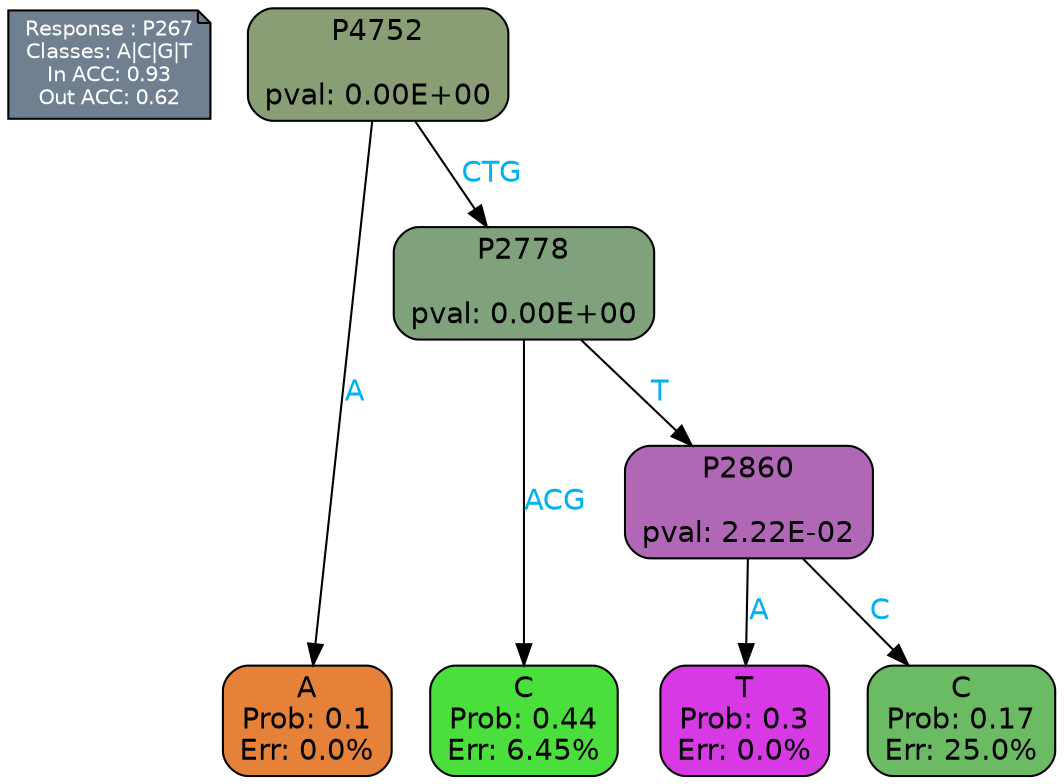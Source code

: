 digraph Tree {
node [shape=box, style="filled, rounded", color="black", fontname=helvetica] ;
graph [ranksep=equally, splines=polylines, bgcolor=transparent, dpi=600] ;
edge [fontname=helvetica] ;
LEGEND [label="Response : P267
Classes: A|C|G|T
In ACC: 0.93
Out ACC: 0.62
",shape=note,align=left,style=filled,fillcolor="slategray",fontcolor="white",fontsize=10];1 [label="P4752

pval: 0.00E+00", fillcolor="#899e75"] ;
2 [label="A
Prob: 0.1
Err: 0.0%", fillcolor="#e58139"] ;
3 [label="P2778

pval: 0.00E+00", fillcolor="#7fa17c"] ;
4 [label="C
Prob: 0.44
Err: 6.45%", fillcolor="#4bdf3e"] ;
5 [label="P2860

pval: 2.22E-02", fillcolor="#af67b6"] ;
6 [label="T
Prob: 0.3
Err: 0.0%", fillcolor="#d739e5"] ;
7 [label="C
Prob: 0.17
Err: 25.0%", fillcolor="#6bba64"] ;
1 -> 2 [label="A",fontcolor=deepskyblue2] ;
1 -> 3 [label="CTG",fontcolor=deepskyblue2] ;
3 -> 4 [label="ACG",fontcolor=deepskyblue2] ;
3 -> 5 [label="T",fontcolor=deepskyblue2] ;
5 -> 6 [label="A",fontcolor=deepskyblue2] ;
5 -> 7 [label="C",fontcolor=deepskyblue2] ;
{rank = same; 2;4;6;7;}{rank = same; LEGEND;1;}}